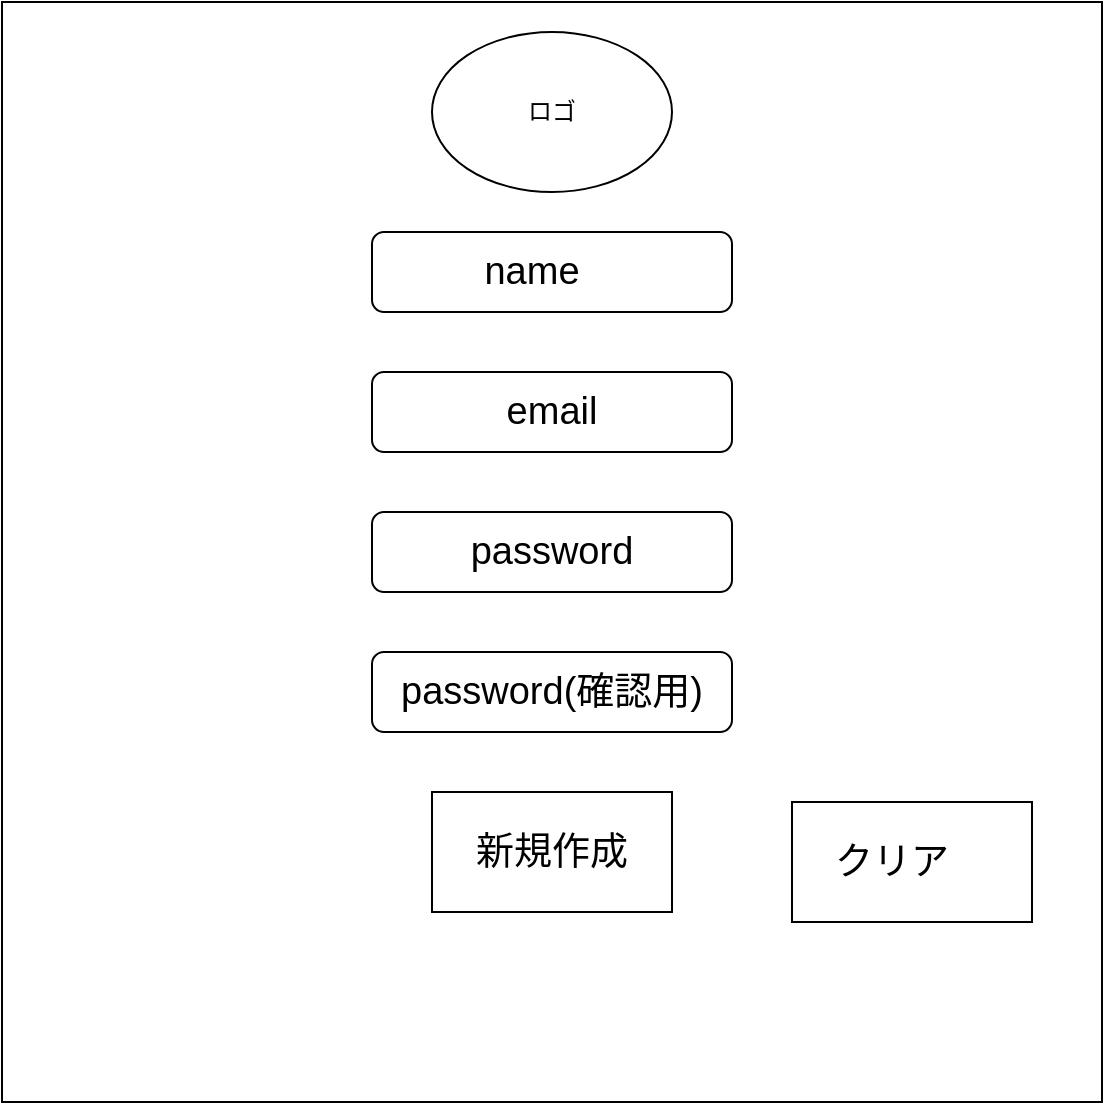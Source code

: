 <mxfile>
    <diagram id="eQqxoxu3f9URPecMcTts" name="ページ1">
        <mxGraphModel dx="1754" dy="683" grid="1" gridSize="10" guides="1" tooltips="1" connect="1" arrows="1" fold="1" page="1" pageScale="1" pageWidth="827" pageHeight="1169" math="0" shadow="0">
            <root>
                <mxCell id="0"/>
                <mxCell id="1" parent="0"/>
                <mxCell id="3" value="" style="whiteSpace=wrap;html=1;aspect=fixed;" parent="1" vertex="1">
                    <mxGeometry x="-15" y="5" width="550" height="550" as="geometry"/>
                </mxCell>
                <mxCell id="19" value="" style="rounded=0;whiteSpace=wrap;html=1;" parent="1" vertex="1">
                    <mxGeometry x="380" y="405" width="120" height="60" as="geometry"/>
                </mxCell>
                <mxCell id="2" value="" style="rounded=0;whiteSpace=wrap;html=1;" parent="1" vertex="1">
                    <mxGeometry x="200" y="400" width="120" height="60" as="geometry"/>
                </mxCell>
                <mxCell id="6" value="" style="rounded=1;whiteSpace=wrap;html=1;" parent="1" vertex="1">
                    <mxGeometry x="170" y="120" width="180" height="40" as="geometry"/>
                </mxCell>
                <mxCell id="7" value="" style="rounded=1;whiteSpace=wrap;html=1;" parent="1" vertex="1">
                    <mxGeometry x="170" y="190" width="180" height="40" as="geometry"/>
                </mxCell>
                <mxCell id="8" value="" style="rounded=1;whiteSpace=wrap;html=1;" parent="1" vertex="1">
                    <mxGeometry x="170" y="330" width="180" height="40" as="geometry"/>
                </mxCell>
                <mxCell id="9" value="" style="rounded=1;whiteSpace=wrap;html=1;" parent="1" vertex="1">
                    <mxGeometry x="170" y="260" width="180" height="40" as="geometry"/>
                </mxCell>
                <mxCell id="11" value="新規作成" style="text;html=1;strokeColor=none;fillColor=none;align=center;verticalAlign=middle;whiteSpace=wrap;rounded=0;fontSize=19;" parent="1" vertex="1">
                    <mxGeometry x="210" y="395" width="100" height="70" as="geometry"/>
                </mxCell>
                <mxCell id="12" value="password" style="text;html=1;strokeColor=none;fillColor=none;align=center;verticalAlign=middle;whiteSpace=wrap;rounded=0;fontSize=19;" parent="1" vertex="1">
                    <mxGeometry x="210" y="245" width="100" height="70" as="geometry"/>
                </mxCell>
                <mxCell id="13" value="email" style="text;html=1;strokeColor=none;fillColor=none;align=center;verticalAlign=middle;whiteSpace=wrap;rounded=0;fontSize=19;" parent="1" vertex="1">
                    <mxGeometry x="210" y="175" width="100" height="70" as="geometry"/>
                </mxCell>
                <mxCell id="14" value="name" style="text;html=1;strokeColor=none;fillColor=none;align=center;verticalAlign=middle;whiteSpace=wrap;rounded=0;fontSize=19;" parent="1" vertex="1">
                    <mxGeometry x="200" y="105" width="100" height="70" as="geometry"/>
                </mxCell>
                <mxCell id="15" value="password(確認用)" style="text;html=1;strokeColor=none;fillColor=none;align=center;verticalAlign=middle;whiteSpace=wrap;rounded=0;fontSize=19;" parent="1" vertex="1">
                    <mxGeometry x="170" y="315" width="180" height="70" as="geometry"/>
                </mxCell>
                <mxCell id="18" value="クリア" style="text;html=1;strokeColor=none;fillColor=none;align=center;verticalAlign=middle;whiteSpace=wrap;rounded=0;fontSize=19;" parent="1" vertex="1">
                    <mxGeometry x="380" y="400" width="100" height="70" as="geometry"/>
                </mxCell>
                <mxCell id="20" value="ロゴ" style="ellipse;whiteSpace=wrap;html=1;" vertex="1" parent="1">
                    <mxGeometry x="200" y="20" width="120" height="80" as="geometry"/>
                </mxCell>
            </root>
        </mxGraphModel>
    </diagram>
</mxfile>